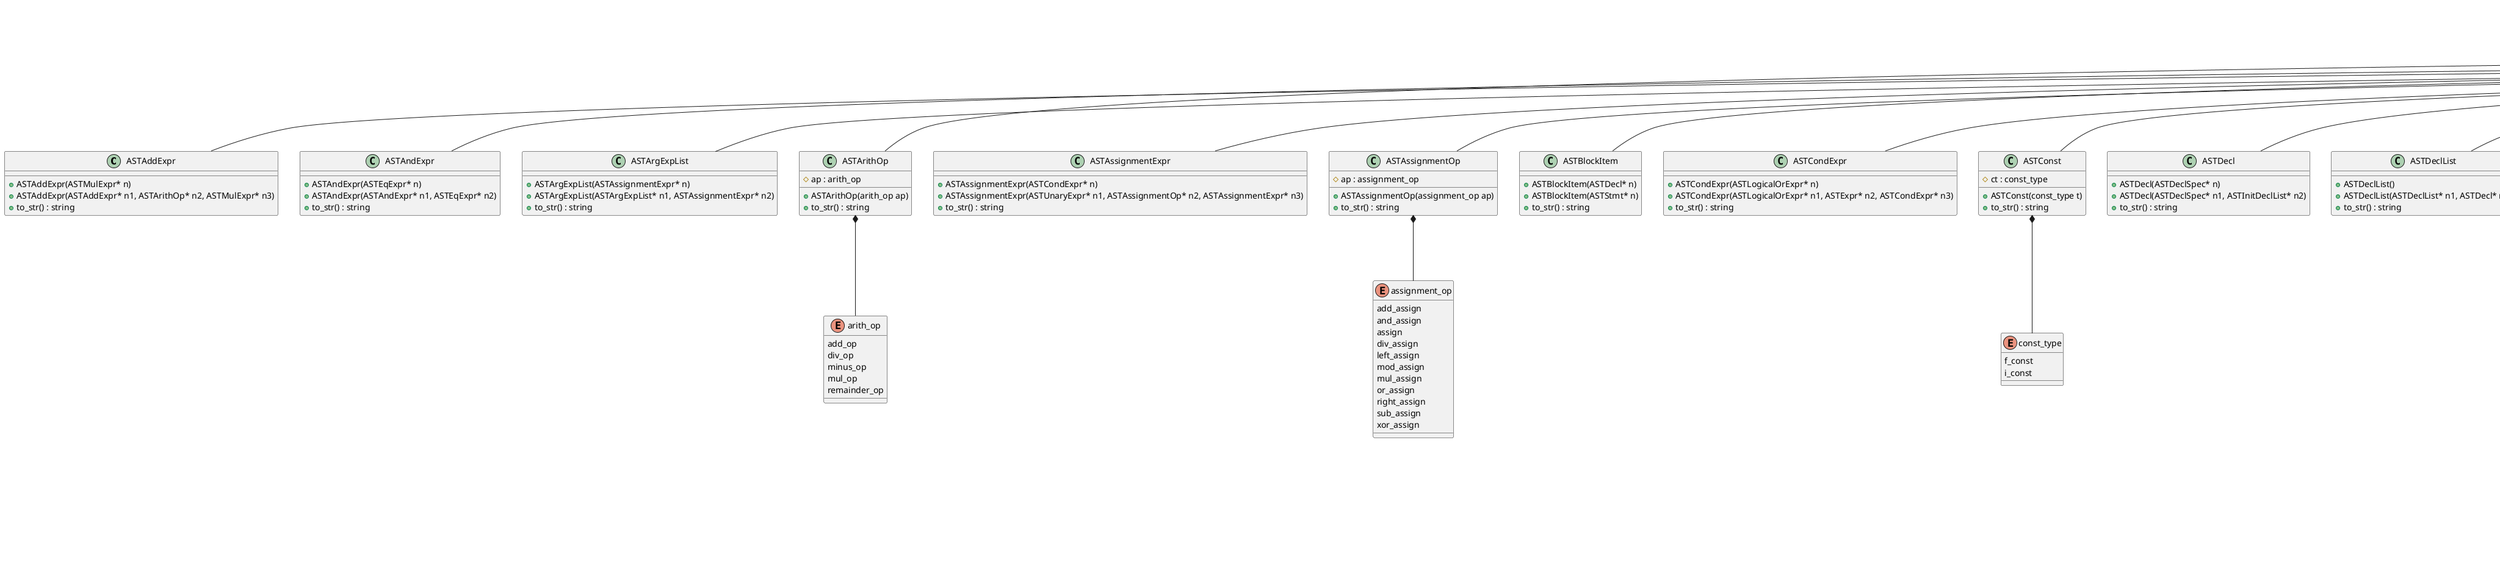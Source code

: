 @startuml





/' Objects '/

class ASTAddExpr {
	+ASTAddExpr(ASTMulExpr* n)
	+ASTAddExpr(ASTAddExpr* n1, ASTArithOp* n2, ASTMulExpr* n3)
	+to_str() : string
}


class ASTAndExpr {
	+ASTAndExpr(ASTEqExpr* n)
	+ASTAndExpr(ASTAndExpr* n1, ASTEqExpr* n2)
	+to_str() : string
}


class ASTArgExpList {
	+ASTArgExpList(ASTAssignmentExpr* n)
	+ASTArgExpList(ASTArgExpList* n1, ASTAssignmentExpr* n2)
	+to_str() : string
}


class ASTArithOp {
	+ASTArithOp(arith_op ap)
	#ap : arith_op
	+to_str() : string
}


class ASTAssignmentExpr {
	+ASTAssignmentExpr(ASTCondExpr* n)
	+ASTAssignmentExpr(ASTUnaryExpr* n1, ASTAssignmentOp* n2, ASTAssignmentExpr* n3)
	+to_str() : string
}


class ASTAssignmentOp {
	+ASTAssignmentOp(assignment_op ap)
	#ap : assignment_op
	+to_str() : string
}


class ASTBlockItem {
	+ASTBlockItem(ASTDecl* n)
	+ASTBlockItem(ASTStmt* n)
	+to_str() : string
}


class ASTBlockItemList {
	+ASTBlockItemList(ASTBlockItem* n)
	+ASTBlockItemList(ASTBlockItemList* n1, ASTBlockItem* n2)
	+to_str() : string
}


class ASTBreakJmpStmt {
	+ASTBreakJmpStmt()
	+to_str() : string
}


class ASTCaseLabeledStmt {
	+ASTCaseLabeledStmt(ASTCondExpr* n1, ASTStmt* n2)
	+to_str() : string
}


class ASTCondExpr {
	+ASTCondExpr(ASTLogicalOrExpr* n)
	+ASTCondExpr(ASTLogicalOrExpr* n1, ASTExpr* n2, ASTCondExpr* n3)
	+to_str() : string
}


class ASTConst {
	+ASTConst(const_type t)
	#ct : const_type
	+to_str() : string
}


class ASTContJmpStmt {
	+ASTContJmpStmt()
	+to_str() : string
}


class ASTDecl {
	+ASTDecl(ASTDeclSpec* n)
	+ASTDecl(ASTDeclSpec* n1, ASTInitDeclList* n2)
	+to_str() : string
}


class ASTDeclList {
	+ASTDeclList()
	+ASTDeclList(ASTDeclList* n1, ASTDecl* n2)
	+to_str() : string
}


class ASTDeclSpec {
	+ASTDeclSpec(ASTType* n)
	+ASTDeclSpec(ASTType* n1, ASTDeclSpec* n2)
	+to_str() : string
}


class ASTDefLabeledStmt {
	+ASTDefLabeledStmt(ASTStmt* n)
	+to_str() : string
}


class ASTDesignator {
	+ASTDesignator(ASTCondExpr* n)
	+ASTDesignator(ASTId* n)
	+to_str() : string
}


class ASTDesignatorList {
	+ASTDesignatorList(ASTDesignator* n)
	+ASTDesignatorList(ASTDesignatorList* n1, ASTDesignator* n2)
	+to_str() : string
}


abstract class ASTDirectDeclarator {
}


class ASTDoWhileStmt {
	+ASTDoWhileStmt(ASTStmt* n1, ASTExpr* n2)
	+to_str() : string
}


class ASTEqExpr {
	+ASTEqExpr(ASTRelExpr* n)
	+ASTEqExpr(ASTEqExpr* n1, ASTEqOp* n2, ASTRelExpr* n3)
	+to_str() : string
}


class ASTEqOp {
	+ASTEqOp(equal_op ep)
	#ep : equal_op
	+to_str() : string
}


class ASTExclusiveOrExpr {
	+ASTExclusiveOrExpr(ASTAndExpr* n)
	+ASTExclusiveOrExpr(ASTExclusiveOrExpr* n1, ASTAndExpr* n2)
	+to_str() : string
}


class ASTExpr {
	+ASTExpr(ASTAssignmentExpr* n)
	+ASTExpr(ASTExpr* n1, ASTAssignmentExpr* n2)
	+to_str() : string
}


class ASTExternDecl {
	+ASTExternDecl(ASTFnDef* n)
	+ASTExternDecl(ASTDecl* n)
	+to_str() : string
}


class ASTFnCallDeclarator {
	+ASTFnCallDeclarator(ASTDirectDeclarator* n1, ASTIdList* n2)
	+to_str() : string
}


class ASTFnDeclarator {
	+ASTFnDeclarator(ASTDirectDeclarator* n1, ASTParamList* n2)
	+ASTFnDeclarator(ASTDirectDeclarator* n)
	+to_str() : string
}


class ASTFnDef {
	+ASTFnDef(ASTDeclSpec* n1, ASTDirectDeclarator* n2, ASTDeclList* n3, ASTBlockItemList* n4)
	+ASTFnDef(ASTDeclSpec* n1, ASTDirectDeclarator* n2, ASTBlockItemList* n3)
	+to_str() : string
}


class ASTForStmt {
	+ASTForStmt(ASTExpr* n1, ASTExpr* n2, ASTStmt* n3)
	+ASTForStmt(ASTExpr* n1, ASTExpr* n2, ASTExpr* n3, ASTStmt* n4)
	+ASTForStmt(ASTDecl* n1, ASTExpr* n2, ASTStmt* n3)
	+ASTForStmt(ASTDecl* n1, ASTExpr* n2, ASTExpr* n3, ASTStmt* n4)
	+to_str() : string
}


class ASTFuncNameConst {
	+ASTFuncNameConst()
	+to_str() : string
}


class ASTGotoJmpStmt {
	+ASTGotoJmpStmt(ASTId* n)
	+to_str() : string
}


class ASTGotoLabeledStmt {
	+ASTGotoLabeledStmt(ASTId* n1, ASTStmt* n2)
	+to_str() : string
}


class ASTId {
	+ASTId()
	+to_str() : string
}


class ASTIdDeclarator {
	+ASTIdDeclarator(ASTId* n)
}


class ASTIdList {
	+ASTIdList(ASTId* n)
	+ASTIdList(ASTIdList* n1, ASTId* n2)
	+to_str() : string
}


class ASTIncOp {
	+ASTIncOp(inc_op ip)
	#ip : inc_op
	+to_str() : string
}


class ASTInclusiveOrExpr {
	+ASTInclusiveOrExpr(ASTExclusiveOrExpr* n)
	+ASTInclusiveOrExpr(ASTInclusiveOrExpr* n1, ASTExclusiveOrExpr* n2)
	+to_str() : string
}


class ASTInitDecl {
	+ASTInitDecl(ASTDirectDeclarator* n1, ASTInitializer* n2)
	+ASTInitDecl(ASTDirectDeclarator* n)
	+to_str() : string
}


class ASTInitDeclList {
	+ASTInitDeclList(ASTInitDecl* n)
	+ASTInitDeclList(ASTInitDeclList* n1, ASTInitDecl* n2)
	+to_str() : string
}


class ASTInitializer {
	+ASTInitializer(ASTInitializerList* n)
	+ASTInitializer(ASTAssignmentExpr* n)
	+to_str() : string
}


abstract class ASTInitializerList {
	+ASTInitializerList(ASTDesignatorList* n1, ASTInitializer* n2)
	+ASTInitializerList(ASTInitializer* n)
	+ASTInitializerList(ASTInitializerList* n1, ASTDesignatorList* n2, ASTInitializer* n3)
	+ASTInitializerList(ASTInitializerList* n1, ASTInitializer* n2)
}


class ASTIterStmt {
}


class ASTJmpStmt {
}


class ASTLabeledStmt {
}


class ASTLogicalAndExpr {
	+ASTLogicalAndExpr(ASTInclusiveOrExpr* n)
	+ASTLogicalAndExpr(ASTLogicalAndExpr* n1, ASTInclusiveOrExpr* n2)
	+to_str() : string
}


class ASTLogicalOrExpr {
	+ASTLogicalOrExpr(ASTLogicalAndExpr* n)
	+ASTLogicalOrExpr(ASTLogicalOrExpr* n1, ASTLogicalAndExpr* n2)
	+to_str() : string
}


class ASTMulExpr {
	+ASTMulExpr(ASTUnaryExpr* n)
	+ASTMulExpr(ASTMulExpr* n1, ASTArithOp* n2, ASTUnaryExpr* n3)
	+to_str() : string
}


abstract class ASTNode {
	#ASTNode()
	#{abstract} to_str() : string
	#children : vector<ASTNode*>
	#add_child(ASTNode* child) : void
	+dump_ast(int indent) : void
}


class ASTParamDecl {
	+ASTParamDecl(ASTDeclSpec* n1, ASTDirectDeclarator* n2)
	+ASTParamDecl(ASTDeclSpec* n)
	+to_str() : string
}


class ASTParamList {
	+ASTParamList(ASTParamDecl* n)
	+ASTParamList(ASTParamList* n1, ASTParamDecl* n2)
	+to_str() : string
}


class ASTPostExpr {
	+ASTPostExpr(ASTPrimaryExpr* n)
	+ASTPostExpr(ASTPostExpr* n1, ASTExpr* n2)
	+ASTPostExpr(ASTPostExpr* n)
	+ASTPostExpr(ASTPostExpr* n1, ASTArgExpList* n2)
	+ASTPostExpr(ASTPostExpr* n1, ASTPtrOp* n2, ASTId* n3)
	+ASTPostExpr(ASTPostExpr* n1, ASTIncOp* n2)
	+to_str() : string
}


class ASTPrimaryExpr {
	+ASTPrimaryExpr(ASTId* n)
	+ASTPrimaryExpr(ASTConst* n)
	+ASTPrimaryExpr(ASTStrConst* n)
	+ASTPrimaryExpr(ASTExpr* n)
	+to_str() : string
}


class ASTProgram {
	+ASTProgram(ASTExternDecl* n1)
	+ASTProgram(ASTProgram* n1, ASTExternDecl* n2)
	+to_str() : string
}


class ASTPtr {
	+ASTPtr()
	+ASTPtr(ASTPtr* n)
	+to_str() : string
}


class ASTPtrOp {
	+ASTPtrOp(access_op ap)
	#ap : access_op
	+to_str() : string
}


class ASTRelExpr {
	+ASTRelExpr(ASTShiftExpr* n)
	+ASTRelExpr(ASTRelExpr* n1, ASTRelOp* n2, ASTShiftExpr* n3)
	+to_str() : string
}


class ASTRelOp {
	+ASTRelOp(rel_op rp)
	#rp : rel_op
	+to_str() : string
}


class ASTRetJmpStmt {
	+ASTRetJmpStmt()
	+ASTRetJmpStmt(ASTExpr* n)
	+to_str() : string
}


class ASTSelectStmt {
}


class ASTShiftExpr {
	+ASTShiftExpr(ASTAddExpr* n)
	+ASTShiftExpr(ASTShiftExpr* n1, ASTShiftOp* n2, ASTAddExpr* n3)
	+to_str() : string
}


class ASTShiftOp {
	+ASTShiftOp(shift_op sp)
	#sp : shift_op
	+to_str() : string
}


abstract class ASTStmt {
	#ASTStmt()
}


abstract class ASTStrConst {
}


class ASTStrLiteralConst {
	+ASTStrLiteralConst()
	+to_str() : string
}


class ASTSwitchStmt {
	+ASTSwitchStmt(ASTExpr* n1, ASTStmt* n2)
}


class ASTType {
	+ASTType(ttype t)
	+to_str() : string
	#t : ttype
}


class ASTUnaryExpr {
	+ASTUnaryExpr(ASTPostExpr* n)
	+ASTUnaryExpr(ASTIncOp* n1, ASTUnaryExpr* n2)
	+ASTUnaryExpr(ASTUnaryOp* n1, ASTUnaryExpr* n2)
	+to_str() : string
}


class ASTUnaryOp {
	+ASTUnaryOp(unary_op up)
	+to_str() : string
	#up : unary_op
}


class ASTWhileStmt {
	+ASTWhileStmt(ASTExpr* n1, ASTStmt* n2)
	+to_str() : string
}


enum access_op {
	dot_op
	ptr_op
}


enum arith_op {
	add_op
	div_op
	minus_op
	mul_op
	remainder_op
}


enum assignment_op {
	add_assign
	and_assign
	assign
	div_assign
	left_assign
	mod_assign
	mul_assign
	or_assign
	right_assign
	sub_assign
	xor_assign
}


enum const_type {
	f_const
	i_const
}


enum equal_op {
	eq_op
	neq_op
}


enum inc_op {
	minus_minus
	plus_plus
}


enum rel_op {
	greater_eq
	greater_op
	less_eq
	less_op
}


enum shift_op {
	left_shift_op
	right_shift_op
}


enum ttype {
	tbool
	tchar
	tcomplex
	tdouble
	tfloat
	timaginary
	tint
	tlong
	tshort
	tsigned
	tunsigned
	tvoid
}


enum unary_op {
	u_op_and
	u_op_minus
	u_op_not
	u_op_plus
	u_op_star
	u_op_tilde
}





/' Inheritance relationships '/

.ASTDirectDeclarator <|-- .ASTFnCallDeclarator


.ASTDirectDeclarator <|-- .ASTFnDeclarator


.ASTDirectDeclarator <|-- .ASTIdDeclarator


.ASTIterStmt <|-- .ASTDoWhileStmt


.ASTIterStmt <|-- .ASTForStmt


.ASTIterStmt <|-- .ASTWhileStmt


.ASTJmpStmt <|-- .ASTBreakJmpStmt


.ASTJmpStmt <|-- .ASTContJmpStmt


.ASTJmpStmt <|-- .ASTGotoJmpStmt


.ASTJmpStmt <|-- .ASTRetJmpStmt


.ASTLabeledStmt <|-- .ASTCaseLabeledStmt


.ASTLabeledStmt <|-- .ASTDefLabeledStmt


.ASTLabeledStmt <|-- .ASTGotoLabeledStmt


.ASTNode <|-- .ASTAddExpr


.ASTNode <|-- .ASTAndExpr


.ASTNode <|-- .ASTArgExpList


.ASTNode <|-- .ASTArithOp


.ASTNode <|-- .ASTAssignmentExpr


.ASTNode <|-- .ASTAssignmentOp


.ASTNode <|-- .ASTBlockItem


.ASTNode <|-- .ASTCondExpr


.ASTNode <|-- .ASTConst


.ASTNode <|-- .ASTDecl


.ASTNode <|-- .ASTDeclList


.ASTNode <|-- .ASTDeclSpec


.ASTNode <|-- .ASTDesignator


.ASTNode <|-- .ASTDesignatorList


.ASTNode <|-- .ASTDirectDeclarator


.ASTNode <|-- .ASTEqExpr


.ASTNode <|-- .ASTEqOp


.ASTNode <|-- .ASTExclusiveOrExpr


.ASTNode <|-- .ASTExternDecl


.ASTNode <|-- .ASTFnDef


.ASTNode <|-- .ASTId


.ASTNode <|-- .ASTIdList


.ASTNode <|-- .ASTIncOp


.ASTNode <|-- .ASTInclusiveOrExpr


.ASTNode <|-- .ASTInitDecl


.ASTNode <|-- .ASTInitDeclList


.ASTNode <|-- .ASTInitializer


.ASTNode <|-- .ASTInitializerList


.ASTNode <|-- .ASTLogicalAndExpr


.ASTNode <|-- .ASTLogicalOrExpr


.ASTNode <|-- .ASTMulExpr


.ASTNode <|-- .ASTParamDecl


.ASTNode <|-- .ASTParamList


.ASTNode <|-- .ASTPostExpr


.ASTNode <|-- .ASTPrimaryExpr


.ASTNode <|-- .ASTProgram


.ASTNode <|-- .ASTPtr


.ASTNode <|-- .ASTPtrOp


.ASTNode <|-- .ASTRelExpr


.ASTNode <|-- .ASTRelOp


.ASTNode <|-- .ASTShiftExpr


.ASTNode <|-- .ASTShiftOp


.ASTNode <|-- .ASTStmt


.ASTNode <|-- .ASTStrConst


.ASTNode <|-- .ASTType


.ASTNode <|-- .ASTUnaryExpr


.ASTNode <|-- .ASTUnaryOp


.ASTSelectStmt <|-- .ASTSwitchStmt


.ASTStmt <|-- .ASTBlockItemList


.ASTStmt <|-- .ASTExpr


.ASTStmt <|-- .ASTIterStmt


.ASTStmt <|-- .ASTJmpStmt


.ASTStmt <|-- .ASTLabeledStmt


.ASTStmt <|-- .ASTSelectStmt


.ASTStrConst <|-- .ASTFuncNameConst


.ASTStrConst <|-- .ASTStrLiteralConst





/' Aggregation relationships '/

.ASTArithOp *-- .arith_op


.ASTAssignmentOp *-- .assignment_op


.ASTConst *-- .const_type


.ASTEqOp *-- .equal_op


.ASTIncOp *-- .inc_op


.ASTNode o-- .ASTNode


.ASTPtrOp *-- .access_op


.ASTRelOp *-- .rel_op


.ASTShiftOp *-- .shift_op


.ASTType *-- .ttype


.ASTUnaryOp *-- .unary_op






/' Nested objects '/



@enduml
